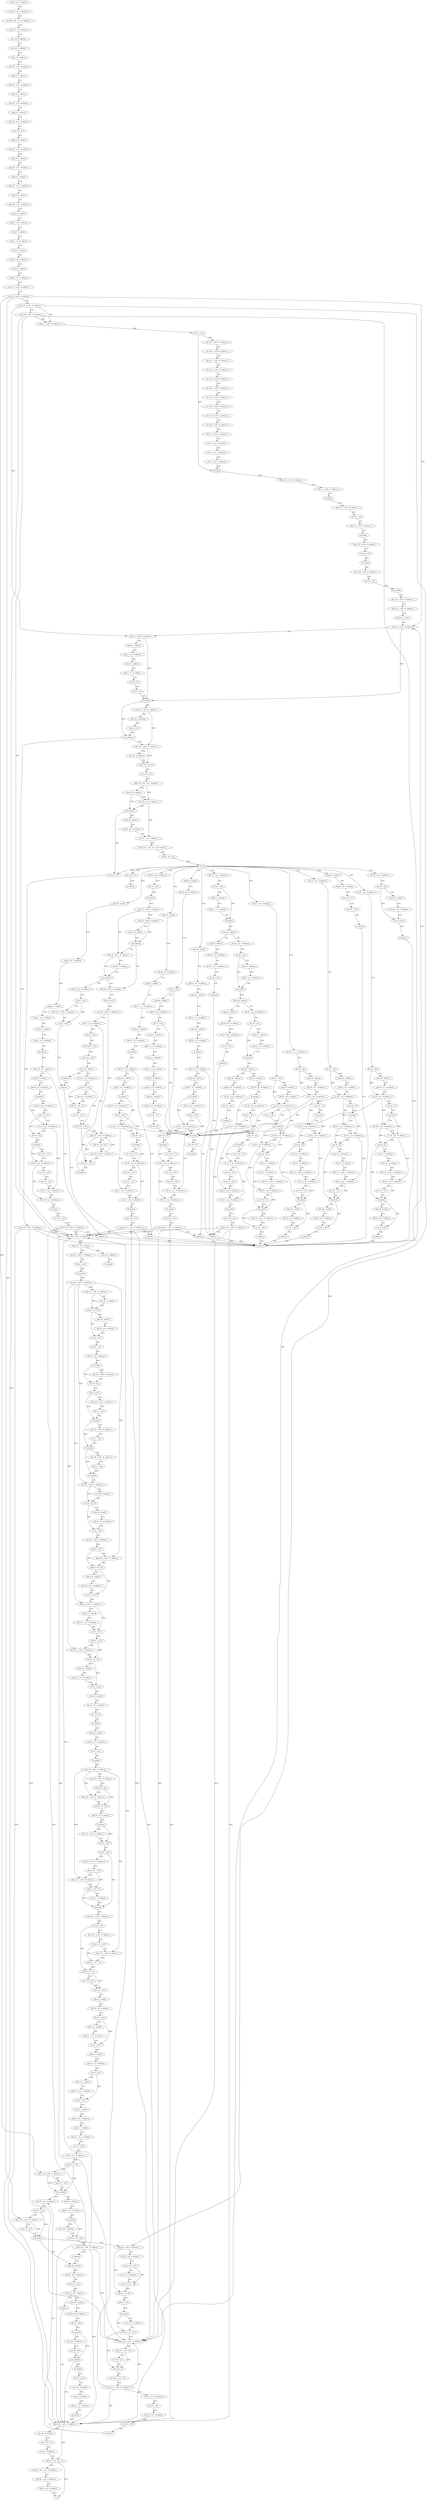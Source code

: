 digraph "func" {
"4202244" [label = "sub sp , sp , # address" ]
"4202248" [label = "str x28 , [ sp , # address ]" ]
"4202252" [label = "stp x29 , x30 , [ sp , # address ]" ]
"4202256" [label = "add x29 , sp , # address" ]
"4202260" [label = "mov w8 , # address" ]
"4202264" [label = "mov w9 , # address" ]
"4202268" [label = "adrp x10 , address" ]
"4202272" [label = "add x10 , x10 , # address" ]
"4202276" [label = "adrp x11 , address" ]
"4202280" [label = "add x11 , x11 , # address" ]
"4202284" [label = "adrp x12 , address" ]
"4202288" [label = "add x12 , x12 , # address" ]
"4202292" [label = "adrp x13 , address" ]
"4202296" [label = "add x13 , x13 , # address" ]
"4202300" [label = "mov w14 , # 0" ]
"4202304" [label = "adrp x15 , symbol" ]
"4202308" [label = "add x15 , x15 , # address" ]
"4202312" [label = "adrp x16 , symbol" ]
"4202316" [label = "add x16 , x16 , # address" ]
"4202320" [label = "adrp x17 , symbol" ]
"4202324" [label = "add x17 , x17 , # address" ]
"4202328" [label = "adrp x18 , symbol" ]
"4202332" [label = "add x18 , x18 , # address" ]
"4202336" [label = "adrp x2 , symbol" ]
"4202340" [label = "add x2 , x2 , # address" ]
"4202344" [label = "adrp x3 , symbol" ]
"4202348" [label = "add x3 , x3 , # address" ]
"4202352" [label = "adrp x4 , symbol" ]
"4202356" [label = "add x4 , x4 , # address" ]
"4202360" [label = "adrp x5 , symbol" ]
"4202364" [label = "add x5 , x5 , # address" ]
"4202368" [label = "stur wzr , [ x29 , #- address ]" ]
"4202372" [label = "stur w0 , [ x29 , #- address ]" ]
"4202376" [label = "stur x1 , [ x29 , #- address ]" ]
"4202380" [label = "sturb w8 , [ x29 , #- address ]" ]
"4202384" [label = "ldur x1 , [ x29 , #- address ]" ]
"4202388" [label = "ldr x0 , [ x1 ]" ]
"4202392" [label = "stur w9 , [ x29 , #- address ]" ]
"4202396" [label = "stur x10 , [ x29 , #- address ]" ]
"4202400" [label = "stur x11 , [ x29 , #- address ]" ]
"4202404" [label = "stur x12 , [ x29 , #- address ]" ]
"4202408" [label = "stur x13 , [ x29 , #- address ]" ]
"4202412" [label = "stur w14 , [ x29 , #- address ]" ]
"4202416" [label = "stur x15 , [ x29 , #- address ]" ]
"4202420" [label = "stur x16 , [ x29 , #- address ]" ]
"4202424" [label = "stur x17 , [ x29 , #- address ]" ]
"4202428" [label = "stur x18 , [ x29 , #- address ]" ]
"4202432" [label = "stur x2 , [ x29 , #- address ]" ]
"4202436" [label = "str x3 , [ sp , # address ]" ]
"4202440" [label = "str x4 , [ sp , # address ]" ]
"4202444" [label = "str x5 , [ sp , # address ]" ]
"4202448" [label = "bl symbol" ]
"4202452" [label = "ldur w0 , [ x29 , #- address ]" ]
"4202456" [label = "ldur x1 , [ x29 , #- address ]" ]
"4202460" [label = "bl symbol" ]
"4202464" [label = "ldur x10 , [ x29 , #- address ]" ]
"4202468" [label = "mov x0 , x10" ]
"4202472" [label = "ldur x1 , [ x29 , #- address ]" ]
"4202476" [label = "bl symbol" ]
"4202480" [label = "ldur x10 , [ x29 , #- address ]" ]
"4202484" [label = "mov x0 , x10" ]
"4202488" [label = "bl symbol" ]
"4202492" [label = "ldur x10 , [ x29 , #- address ]" ]
"4202496" [label = "mov x0 , x10" ]
"4202500" [label = "bl symbol" ]
"4202504" [label = "ldur w8 , [ x29 , #- address ]" ]
"4202508" [label = "ldur x10 , [ x29 , #- address ]" ]
"4202512" [label = "strb w8 , [ x10 ]" ]
"4202516" [label = "ldur w0 , [ x29 , #- address ]" ]
"4203736" [label = "ldurb w8 , [ x29 , #- address ]" ]
"4203740" [label = "tbnz w8 , # 0 , address" ]
"4203752" [label = "ldur x8 , [ x29 , #- address ]" ]
"4203744" [label = "mov w0 , # address" ]
"4202568" [label = "ldur w8 , [ x29 , #- address ]" ]
"4202572" [label = "mov w9 , # address" ]
"4202576" [label = "subs w8 , w8 , w9" ]
"4202580" [label = "mov w10 , w8" ]
"4202584" [label = "ubfx x10 , x10 , # 0 , # address" ]
"4202588" [label = "cmp x10 , # address" ]
"4202592" [label = "str x10 , [ sp , # address ]" ]
"4202596" [label = "b.hi address" ]
"4203724" [label = "mov w8 , # 0" ]
"4202600" [label = "adrp x8 , address" ]
"4203756" [label = "ldr x0 , [ x8 ]" ]
"4203760" [label = "bl symbol" ]
"4203764" [label = "stur x0 , [ x29 , #- address ]" ]
"4203768" [label = "ldur x8 , [ x29 , #- address ]" ]
"4203772" [label = "mov x9 , # address" ]
"4203776" [label = "mul x8 , x8 , x9" ]
"4203780" [label = "adrp x9 , symbol" ]
"4203784" [label = "add x9 , x9 , # address" ]
"4203788" [label = "str x8 , [ x9 ]" ]
"4203792" [label = "ldr x8 , [ x9 ]" ]
"4203796" [label = "add x0 , x8 , # address" ]
"4203800" [label = "bl symbol" ]
"4203804" [label = "ldur x8 , [ x29 , #- address ]" ]
"4203808" [label = "str x0 , [ x8 ]" ]
"4203812" [label = "ldr x0 , [ x8 ]" ]
"4203816" [label = "ldur x9 , [ x29 , #- address ]" ]
"4203820" [label = "ldr x1 , [ x9 ]" ]
"4203824" [label = "bl symbol" ]
"4203828" [label = "ldur x8 , [ x29 , #- address ]" ]
"4203832" [label = "ldr x1 , [ x8 ]" ]
"4203836" [label = "bl symbol" ]
"4203840" [label = "ldur x8 , [ x29 , #- address ]" ]
"4203844" [label = "ldr x1 , [ x8 ]" ]
"4203848" [label = "bl symbol" ]
"4203852" [label = "ldur x8 , [ x29 , #- address ]" ]
"4203856" [label = "mov x9 , # address" ]
"4203860" [label = "mul x8 , x8 , x9" ]
"4203864" [label = "adrp x9 , symbol" ]
"4203868" [label = "add x9 , x9 , # address" ]
"4203872" [label = "str x8 , [ x9 ]" ]
"4203876" [label = "ldur x8 , [ x29 , #- address ]" ]
"4203880" [label = "ldr x9 , [ x8 ]" ]
"4203884" [label = "ldur x10 , [ x29 , #- address ]" ]
"4203888" [label = "add x9 , x9 , x10" ]
"4203892" [label = "adrp x10 , symbol" ]
"4203896" [label = "add x10 , x10 , # address" ]
"4203900" [label = "str x9 , [ x10 ]" ]
"4203904" [label = "ldur x9 , [ x29 , #- address ]" ]
"4203908" [label = "adrp x11 , symbol" ]
"4203912" [label = "add x11 , x11 , # address" ]
"4203916" [label = "str x9 , [ x11 ]" ]
"4203920" [label = "ldr x9 , [ x10 ]" ]
"4203924" [label = "ldur x10 , [ x29 , #- address ]" ]
"4203928" [label = "add x9 , x9 , x10" ]
"4203932" [label = "adrp x10 , symbol" ]
"4203936" [label = "add x10 , x10 , # address" ]
"4203940" [label = "str x9 , [ x10 ]" ]
"4203944" [label = "adrp x9 , symbol" ]
"4203948" [label = "add x9 , x9 , # address" ]
"4203952" [label = "mov x0 , x9" ]
"4203956" [label = "bl symbol" ]
"4203960" [label = "adrp x8 , symbol" ]
"4203964" [label = "add x8 , x8 , # address" ]
"4203968" [label = "ldr x0 , [ x8 ]" ]
"4203972" [label = "bl symbol" ]
"4203976" [label = "stur x0 , [ x29 , #- address ]" ]
"4203980" [label = "ldur x8 , [ x29 , #- address ]" ]
"4203984" [label = "ldrsw x9 , [ x8 ]" ]
"4203988" [label = "ldur x10 , [ x29 , #- address ]" ]
"4203992" [label = "add x9 , x9 , x10" ]
"4203996" [label = "add x0 , x9 , # address" ]
"4204000" [label = "bl symbol" ]
"4204004" [label = "ldur x8 , [ x29 , #- address ]" ]
"4204008" [label = "str x0 , [ x8 ]" ]
"4204012" [label = "ldr x0 , [ x8 ]" ]
"4204016" [label = "ldur x9 , [ x29 , #- address ]" ]
"4204020" [label = "ldrsw x10 , [ x9 ]" ]
"4204024" [label = "ldur x11 , [ x29 , #- address ]" ]
"4204028" [label = "add x2 , x10 , x11" ]
"4204032" [label = "mov w1 , # address" ]
"4204036" [label = "bl symbol" ]
"4204040" [label = "ldur x8 , [ x29 , #- address ]" ]
"4204044" [label = "ldr x9 , [ x8 ]" ]
"4204048" [label = "ldur x10 , [ x29 , #- address ]" ]
"4204052" [label = "ldrsw x11 , [ x10 ]" ]
"4204056" [label = "ldur x12 , [ x29 , #- address ]" ]
"4204060" [label = "add x11 , x11 , x12" ]
"4204064" [label = "add x9 , x9 , x11" ]
"4204068" [label = "mov w13 , # 0" ]
"4204072" [label = "strb w13 , [ x9 ]" ]
"4204076" [label = "adrp x9 , symbol" ]
"4204080" [label = "add x9 , x9 , # address" ]
"4204084" [label = "ldr x9 , [ x9 ]" ]
"4204088" [label = "adrp x11 , symbol" ]
"4204092" [label = "add x11 , x11 , # address" ]
"4204096" [label = "str x9 , [ x11 ]" ]
"4204100" [label = "adrp x9 , symbol" ]
"4204104" [label = "add x9 , x9 , # address" ]
"4204108" [label = "ldr x9 , [ x9 ]" ]
"4204112" [label = "adrp x11 , symbol" ]
"4204116" [label = "add x11 , x11 , # address" ]
"4204120" [label = "str x9 , [ x11 ]" ]
"4204124" [label = "adrp x9 , symbol" ]
"4204128" [label = "add x9 , x9 , # address" ]
"4204132" [label = "adrp x11 , symbol" ]
"4204136" [label = "add x11 , x11 , # address" ]
"4204140" [label = "str x11 , [ x9 ]" ]
"4204144" [label = "ldr x9 , [ sp , # address ]" ]
"4204148" [label = "ldr w13 , [ x9 ]" ]
"4204152" [label = "ldur w14 , [ x29 , #- address ]" ]
"4204156" [label = "cmp w13 , w14" ]
"4204160" [label = "b.ne address" ]
"4204192" [label = "ldr x8 , [ sp , # address ]" ]
"4204164" [label = "adrp x0 , address" ]
"4203748" [label = "bl symbol" ]
"4203728" [label = "sturb w8 , [ x29 , #- address ]" ]
"4203732" [label = "b address" ]
"4202604" [label = "add x8 , x8 , # address" ]
"4202608" [label = "ldr x11 , [ sp , # address ]" ]
"4202612" [label = "ldrsw x10 , [ x8 , x11 , lsl # address ]" ]
"4202616" [label = "add x9 , x8 , x10" ]
"4202620" [label = "br x9" ]
"4202624" [label = "adrp x0 , symbol" ]
"4202728" [label = "adrp x0 , symbol" ]
"4202832" [label = "adrp x0 , symbol" ]
"4202936" [label = "ldr x8 , [ sp , # address ]" ]
"4203016" [label = "ldr x8 , [ sp , # address ]" ]
"4203096" [label = "adrp x8 , symbol" ]
"4203116" [label = "ldr x8 , [ sp , # address ]" ]
"4203196" [label = "ldr x8 , [ sp , # address ]" ]
"4203220" [label = "ldr x8 , [ sp , # address ]" ]
"4203296" [label = "ldr x8 , [ sp , # address ]" ]
"4203500" [label = "ldr x8 , [ sp , # address ]" ]
"4203640" [label = "mov w0 , # 0" ]
"4203648" [label = "adrp x8 , symbol" ]
"4204196" [label = "ldr w9 , [ x8 ]" ]
"4204200" [label = "ldur w10 , [ x29 , #- address ]" ]
"4204204" [label = "cmp w9 , w10" ]
"4204208" [label = "b.ge address" ]
"4204296" [label = "adrp x8 , symbol" ]
"4204212" [label = "ldur x8 , [ x29 , #- address ]" ]
"4204168" [label = "add x0 , x0 , # address" ]
"4204172" [label = "bl symbol" ]
"4204176" [label = "mov w8 , # address" ]
"4204180" [label = "and w8 , w0 , w8" ]
"4204184" [label = "sturb w8 , [ x29 , #- address ]" ]
"4204188" [label = "b address" ]
"4202520" [label = "ldur x1 , [ x29 , #- address ]" ]
"4202524" [label = "adrp x2 , address" ]
"4202528" [label = "add x2 , x2 , # address" ]
"4202532" [label = "adrp x3 , address" ]
"4202536" [label = "add x3 , x3 , # address" ]
"4202540" [label = "mov x8 , # 0" ]
"4202544" [label = "mov x4 , x8" ]
"4202548" [label = "bl symbol" ]
"4202552" [label = "stur w0 , [ x29 , #- address ]" ]
"4202556" [label = "mov w9 , # address" ]
"4202560" [label = "cmp w0 , w9" ]
"4202564" [label = "b.eq address" ]
"4202628" [label = "add x0 , x0 , # address" ]
"4202632" [label = "adrp x1 , symbol" ]
"4202636" [label = "add x1 , x1 , # address" ]
"4202640" [label = "adrp x2 , symbol" ]
"4202644" [label = "add x2 , x2 , # address" ]
"4202648" [label = "bl symbol" ]
"4202652" [label = "tbnz w0 , # 0 , address" ]
"4202724" [label = "b address" ]
"4202656" [label = "adrp x0 , address" ]
"4202732" [label = "add x0 , x0 , # address" ]
"4202736" [label = "adrp x1 , symbol" ]
"4202740" [label = "add x1 , x1 , # address" ]
"4202744" [label = "adrp x2 , symbol" ]
"4202748" [label = "add x2 , x2 , # address" ]
"4202752" [label = "bl symbol" ]
"4202756" [label = "tbnz w0 , # 0 , address" ]
"4202828" [label = "b address" ]
"4202760" [label = "adrp x0 , address" ]
"4202836" [label = "add x0 , x0 , # address" ]
"4202840" [label = "adrp x1 , symbol" ]
"4202844" [label = "add x1 , x1 , # address" ]
"4202848" [label = "adrp x2 , symbol" ]
"4202852" [label = "add x2 , x2 , # address" ]
"4202856" [label = "bl symbol" ]
"4202860" [label = "tbnz w0 , # 0 , address" ]
"4202932" [label = "b address" ]
"4202864" [label = "adrp x0 , address" ]
"4202940" [label = "ldr x0 , [ x8 ]" ]
"4202944" [label = "adrp x9 , address" ]
"4202948" [label = "add x9 , x9 , # address" ]
"4202952" [label = "str x0 , [ sp , # address ]" ]
"4202956" [label = "mov x0 , x9" ]
"4202960" [label = "bl symbol" ]
"4202964" [label = "ldr x8 , [ sp , # address ]" ]
"4202968" [label = "str x0 , [ sp , # address ]" ]
"4202972" [label = "mov x0 , x8" ]
"4202976" [label = "mov x1 , # address" ]
"4202980" [label = "mov x2 , # address" ]
"4202984" [label = "ldur x3 , [ x29 , #- address ]" ]
"4202988" [label = "ldr x4 , [ sp , # address ]" ]
"4202992" [label = "mov w5 , # 0" ]
"4202996" [label = "bl symbol" ]
"4203000" [label = "adrp x8 , symbol" ]
"4203004" [label = "add x8 , x8 , # address" ]
"4203008" [label = "str x0 , [ x8 ]" ]
"4203012" [label = "b address" ]
"4203020" [label = "ldr x0 , [ x8 ]" ]
"4203024" [label = "adrp x9 , address" ]
"4203028" [label = "add x9 , x9 , # address" ]
"4203032" [label = "str x0 , [ sp , # address ]" ]
"4203036" [label = "mov x0 , x9" ]
"4203040" [label = "bl symbol" ]
"4203044" [label = "ldr x8 , [ sp , # address ]" ]
"4203048" [label = "str x0 , [ sp , # address ]" ]
"4203052" [label = "mov x0 , x8" ]
"4203056" [label = "mov x1 , # address" ]
"4203060" [label = "mov x2 , # address" ]
"4203064" [label = "ldur x3 , [ x29 , #- address ]" ]
"4203068" [label = "ldr x4 , [ sp , # address ]" ]
"4203072" [label = "mov w5 , # 0" ]
"4203076" [label = "bl symbol" ]
"4203080" [label = "adrp x8 , symbol" ]
"4203084" [label = "add x8 , x8 , # address" ]
"4203088" [label = "str x0 , [ x8 ]" ]
"4203092" [label = "b address" ]
"4203100" [label = "add x8 , x8 , # address" ]
"4203104" [label = "mov w9 , # 0" ]
"4203108" [label = "strb w9 , [ x8 ]" ]
"4203112" [label = "b address" ]
"4203120" [label = "ldr x0 , [ x8 ]" ]
"4203124" [label = "adrp x9 , address" ]
"4203128" [label = "add x9 , x9 , # address" ]
"4203132" [label = "str x0 , [ sp , # address ]" ]
"4203136" [label = "mov x0 , x9" ]
"4203140" [label = "bl symbol" ]
"4203144" [label = "ldr x8 , [ sp , # address ]" ]
"4203148" [label = "str x0 , [ sp , # address ]" ]
"4203152" [label = "mov x0 , x8" ]
"4203156" [label = "mov x1 , # address" ]
"4203160" [label = "mov x2 , # address" ]
"4203164" [label = "ldur x3 , [ x29 , #- address ]" ]
"4203168" [label = "ldr x4 , [ sp , # address ]" ]
"4203172" [label = "mov w5 , # 0" ]
"4203176" [label = "bl symbol" ]
"4203180" [label = "adrp x8 , symbol" ]
"4203184" [label = "add x8 , x8 , # address" ]
"4203188" [label = "str x0 , [ x8 ]" ]
"4203192" [label = "b address" ]
"4203200" [label = "ldr x9 , [ x8 ]" ]
"4203204" [label = "adrp x10 , symbol" ]
"4203208" [label = "add x10 , x10 , # address" ]
"4203212" [label = "str x9 , [ x10 ]" ]
"4203216" [label = "b address" ]
"4203224" [label = "ldr x0 , [ x8 ]" ]
"4203228" [label = "adrp x9 , address" ]
"4203232" [label = "add x9 , x9 , # address" ]
"4203236" [label = "str x0 , [ sp , # address ]" ]
"4203240" [label = "mov x0 , x9" ]
"4203244" [label = "bl symbol" ]
"4203248" [label = "ldr x8 , [ sp , # address ]" ]
"4203252" [label = "str x0 , [ sp , # address ]" ]
"4203256" [label = "mov x0 , x8" ]
"4203260" [label = "mov x1 , # address" ]
"4203264" [label = "mov x2 , # address" ]
"4203268" [label = "ldur x3 , [ x29 , #- address ]" ]
"4203272" [label = "ldr x4 , [ sp , # address ]" ]
"4203276" [label = "mov w5 , # 0" ]
"4203280" [label = "bl symbol" ]
"4203284" [label = "ldur x8 , [ x29 , #- address ]" ]
"4203288" [label = "str w0 , [ x8 ]" ]
"4203292" [label = "b address" ]
"4203300" [label = "ldr x0 , [ x8 ]" ]
"4203304" [label = "adrp x1 , address" ]
"4203308" [label = "add x1 , x1 , # address" ]
"4203312" [label = "bl symbol" ]
"4203316" [label = "cbnz w0 , address" ]
"4203340" [label = "ldr x8 , [ sp , # address ]" ]
"4203320" [label = "adrp x8 , address" ]
"4203504" [label = "ldr x0 , [ x8 ]" ]
"4203508" [label = "bl symbol" ]
"4203512" [label = "stur x0 , [ x29 , #- address ]" ]
"4203516" [label = "ldur x8 , [ x29 , #- address ]" ]
"4203520" [label = "cmp x8 , # address" ]
"4203524" [label = "b.eq address" ]
"4203540" [label = "ldur x8 , [ x29 , #- address ]" ]
"4203528" [label = "ldur x8 , [ x29 , #- address ]" ]
"4203644" [label = "bl symbol" ]
"4203652" [label = "add x8 , x8 , # address" ]
"4203656" [label = "ldr x0 , [ x8 ]" ]
"4203660" [label = "adrp x8 , symbol" ]
"4203664" [label = "add x8 , x8 , # address" ]
"4203668" [label = "ldr x3 , [ x8 ]" ]
"4203672" [label = "adrp x1 , address" ]
"4203676" [label = "add x1 , x1 , # address" ]
"4203680" [label = "adrp x2 , address" ]
"4203684" [label = "add x2 , x2 , # address" ]
"4203688" [label = "adrp x4 , address" ]
"4203692" [label = "add x4 , x4 , # address" ]
"4203696" [label = "adrp x5 , address" ]
"4203700" [label = "add x5 , x5 , # address" ]
"4203704" [label = "mov x8 , # 0" ]
"4203708" [label = "mov x6 , x8" ]
"4203712" [label = "bl symbol" ]
"4203716" [label = "mov w0 , # 0" ]
"4203720" [label = "bl symbol" ]
"4204300" [label = "add x8 , x8 , # address" ]
"4204304" [label = "ldrb w9 , [ x8 ]" ]
"4204308" [label = "tbnz w9 , # 0 , address" ]
"4204316" [label = "adrp x8 , symbol" ]
"4204312" [label = "b address" ]
"4204216" [label = "ldr x9 , [ sp , # address ]" ]
"4204220" [label = "ldrsw x10 , [ x9 ]" ]
"4204224" [label = "mov x11 , # address" ]
"4204228" [label = "mul x10 , x11 , x10" ]
"4204232" [label = "add x8 , x8 , x10" ]
"4204236" [label = "ldr x0 , [ x8 ]" ]
"4204240" [label = "bl symbol" ]
"4204244" [label = "mov w12 , # address" ]
"4204248" [label = "and w13 , w0 , w12" ]
"4204252" [label = "ldurb w14 , [ x29 , #- address ]" ]
"4204256" [label = "and w14 , w14 , w12" ]
"4204260" [label = "tst w14 , w13" ]
"4204264" [label = "cset w13 , ne" ]
"4204268" [label = "and w12 , w13 , w12" ]
"4204272" [label = "sturb w12 , [ x29 , #- address ]" ]
"4204276" [label = "ldr x8 , [ sp , # address ]" ]
"4204280" [label = "ldr w9 , [ x8 ]" ]
"4204284" [label = "add w9 , w9 , # address" ]
"4204288" [label = "str w9 , [ x8 ]" ]
"4204292" [label = "b address" ]
"4202660" [label = "add x0 , x0 , # address" ]
"4202664" [label = "bl symbol" ]
"4202668" [label = "ldr x8 , [ sp , # address ]" ]
"4202672" [label = "ldr x9 , [ x8 ]" ]
"4202676" [label = "str x0 , [ sp , # address ]" ]
"4202680" [label = "mov x0 , x9" ]
"4202684" [label = "bl symbol" ]
"4202688" [label = "mov w10 , # 0" ]
"4202692" [label = "str x0 , [ sp , # address ]" ]
"4202696" [label = "mov w0 , w10" ]
"4202700" [label = "mov w1 , w10" ]
"4202704" [label = "ldr x2 , [ sp , # address ]" ]
"4202708" [label = "ldr x3 , [ sp , # address ]" ]
"4202712" [label = "bl symbol" ]
"4202716" [label = "mov w10 , # 0" ]
"4202720" [label = "sturb w10 , [ x29 , #- address ]" ]
"4202764" [label = "add x0 , x0 , # address" ]
"4202768" [label = "bl symbol" ]
"4202772" [label = "ldr x8 , [ sp , # address ]" ]
"4202776" [label = "ldr x9 , [ x8 ]" ]
"4202780" [label = "str x0 , [ sp , # address ]" ]
"4202784" [label = "mov x0 , x9" ]
"4202788" [label = "bl symbol" ]
"4202792" [label = "mov w10 , # 0" ]
"4202796" [label = "str x0 , [ sp , # address ]" ]
"4202800" [label = "mov w0 , w10" ]
"4202804" [label = "mov w1 , w10" ]
"4202808" [label = "ldr x2 , [ sp , # address ]" ]
"4202812" [label = "ldr x3 , [ sp , # address ]" ]
"4202816" [label = "bl symbol" ]
"4202820" [label = "mov w10 , # 0" ]
"4202824" [label = "sturb w10 , [ x29 , #- address ]" ]
"4202868" [label = "add x0 , x0 , # address" ]
"4202872" [label = "bl symbol" ]
"4202876" [label = "ldr x8 , [ sp , # address ]" ]
"4202880" [label = "ldr x9 , [ x8 ]" ]
"4202884" [label = "str x0 , [ sp , # address ]" ]
"4202888" [label = "mov x0 , x9" ]
"4202892" [label = "bl symbol" ]
"4202896" [label = "mov w10 , # 0" ]
"4202900" [label = "str x0 , [ sp , # address ]" ]
"4202904" [label = "mov w0 , w10" ]
"4202908" [label = "mov w1 , w10" ]
"4202912" [label = "ldr x2 , [ sp , # address ]" ]
"4202916" [label = "ldr x3 , [ sp , # address ]" ]
"4202920" [label = "bl symbol" ]
"4202924" [label = "mov w10 , # 0" ]
"4202928" [label = "sturb w10 , [ x29 , #- address ]" ]
"4203344" [label = "ldr x0 , [ x8 ]" ]
"4203348" [label = "adrp x1 , address" ]
"4203352" [label = "add x1 , x1 , # address" ]
"4203356" [label = "bl symbol" ]
"4203360" [label = "cbnz w0 , address" ]
"4203384" [label = "ldr x8 , [ sp , # address ]" ]
"4203364" [label = "adrp x8 , address" ]
"4203324" [label = "add x8 , x8 , # address" ]
"4203328" [label = "ldr x9 , [ sp , # address ]" ]
"4203332" [label = "str x8 , [ x9 ]" ]
"4203336" [label = "b address" ]
"4203496" [label = "b address" ]
"4203544" [label = "ldr x9 , [ x8 ]" ]
"4203548" [label = "stur x9 , [ x29 , #- address ]" ]
"4203552" [label = "ldr x8 , [ sp , # address ]" ]
"4203532" [label = "cmp x8 , # address" ]
"4203536" [label = "b.ne address" ]
"4203620" [label = "ldr x8 , [ sp , # address ]" ]
"4204320" [label = "add x8 , x8 , # address" ]
"4204324" [label = "ldr x0 , [ x8 ]" ]
"4204328" [label = "bl symbol" ]
"4204332" [label = "mov w9 , # address" ]
"4204336" [label = "cmp w0 , w9" ]
"4204340" [label = "b.ne address" ]
"4204368" [label = "ldurb w8 , [ x29 , #- address ]" ]
"4204344" [label = "bl symbol" ]
"4203388" [label = "ldr x0 , [ x8 ]" ]
"4203392" [label = "adrp x1 , address" ]
"4203396" [label = "add x1 , x1 , # address" ]
"4203400" [label = "bl symbol" ]
"4203404" [label = "cbnz w0 , address" ]
"4203428" [label = "adrp x0 , address" ]
"4203408" [label = "adrp x8 , address" ]
"4203368" [label = "add x8 , x8 , # address" ]
"4203372" [label = "ldr x9 , [ sp , # address ]" ]
"4203376" [label = "str x8 , [ x9 ]" ]
"4203380" [label = "b address" ]
"4203616" [label = "b address" ]
"4203636" [label = "b address" ]
"4203572" [label = "ldr x8 , [ sp , # address ]" ]
"4203576" [label = "ldr x9 , [ x8 ]" ]
"4203580" [label = "mov x10 , # address" ]
"4203584" [label = "add x11 , x9 , x10" ]
"4203588" [label = "str x11 , [ x8 ]" ]
"4203592" [label = "ldrb w12 , [ x9 ]" ]
"4203596" [label = "ldur x9 , [ x29 , #- address ]" ]
"4203600" [label = "add x10 , x9 , x10" ]
"4203604" [label = "stur x10 , [ x29 , #- address ]" ]
"4203608" [label = "strb w12 , [ x9 ]" ]
"4203612" [label = "b address" ]
"4203624" [label = "ldr x9 , [ x8 ]" ]
"4203628" [label = "ldur x10 , [ x29 , #- address ]" ]
"4203632" [label = "str x9 , [ x10 ]" ]
"4204372" [label = "mov w9 , # address" ]
"4204376" [label = "mov w10 , # 0" ]
"4204380" [label = "tst w8 , # address" ]
"4204384" [label = "csel w0 , w10 , w9 , ne" ]
"4204388" [label = "ldp x29 , x30 , [ sp , # address ]" ]
"4204392" [label = "ldr x28 , [ sp , # address ]" ]
"4204396" [label = "add sp , sp , # address" ]
"4204400" [label = "ret" ]
"4204348" [label = "ldr w1 , [ x0 ]" ]
"4204352" [label = "mov w0 , # address" ]
"4204356" [label = "adrp x2 , address" ]
"4204360" [label = "add x2 , x2 , # address" ]
"4204364" [label = "bl symbol" ]
"4203432" [label = "add x0 , x0 , # address" ]
"4203436" [label = "bl symbol" ]
"4203440" [label = "ldr x8 , [ sp , # address ]" ]
"4203444" [label = "ldr x9 , [ x8 ]" ]
"4203448" [label = "str x0 , [ sp , # address ]" ]
"4203452" [label = "mov x0 , x9" ]
"4203456" [label = "bl symbol" ]
"4203460" [label = "mov w10 , # 0" ]
"4203464" [label = "str x0 , [ sp , # address ]" ]
"4203468" [label = "mov w0 , w10" ]
"4203472" [label = "mov w1 , w10" ]
"4203476" [label = "ldr x2 , [ sp , # address ]" ]
"4203480" [label = "ldr x3 , [ sp , # address ]" ]
"4203484" [label = "bl symbol" ]
"4203488" [label = "mov w10 , # 0" ]
"4203492" [label = "sturb w10 , [ x29 , #- address ]" ]
"4203412" [label = "add x8 , x8 , # address" ]
"4203416" [label = "ldr x9 , [ sp , # address ]" ]
"4203420" [label = "str x8 , [ x9 ]" ]
"4203424" [label = "b address" ]
"4203556" [label = "ldr x9 , [ x8 ]" ]
"4203560" [label = "ldrb w10 , [ x9 ]" ]
"4203564" [label = "uxtb w10 , w10" ]
"4203568" [label = "cbz w10 , address" ]
"4202244" -> "4202248" [ label = "CFG" ]
"4202248" -> "4202252" [ label = "CFG" ]
"4202252" -> "4202256" [ label = "CFG" ]
"4202256" -> "4202260" [ label = "CFG" ]
"4202260" -> "4202264" [ label = "CFG" ]
"4202264" -> "4202268" [ label = "CFG" ]
"4202268" -> "4202272" [ label = "CFG" ]
"4202272" -> "4202276" [ label = "CFG" ]
"4202276" -> "4202280" [ label = "CFG" ]
"4202280" -> "4202284" [ label = "CFG" ]
"4202284" -> "4202288" [ label = "CFG" ]
"4202288" -> "4202292" [ label = "CFG" ]
"4202292" -> "4202296" [ label = "CFG" ]
"4202296" -> "4202300" [ label = "CFG" ]
"4202300" -> "4202304" [ label = "CFG" ]
"4202304" -> "4202308" [ label = "CFG" ]
"4202308" -> "4202312" [ label = "CFG" ]
"4202312" -> "4202316" [ label = "CFG" ]
"4202316" -> "4202320" [ label = "CFG" ]
"4202320" -> "4202324" [ label = "CFG" ]
"4202324" -> "4202328" [ label = "CFG" ]
"4202328" -> "4202332" [ label = "CFG" ]
"4202332" -> "4202336" [ label = "CFG" ]
"4202336" -> "4202340" [ label = "CFG" ]
"4202340" -> "4202344" [ label = "CFG" ]
"4202344" -> "4202348" [ label = "CFG" ]
"4202348" -> "4202352" [ label = "CFG" ]
"4202352" -> "4202356" [ label = "CFG" ]
"4202356" -> "4202360" [ label = "CFG" ]
"4202360" -> "4202364" [ label = "CFG" ]
"4202364" -> "4202368" [ label = "CFG" ]
"4202368" -> "4202372" [ label = "CFG" ]
"4202372" -> "4202376" [ label = "CFG" ]
"4202372" -> "4202516" [ label = "DFG" ]
"4202372" -> "4204152" [ label = "DFG" ]
"4202372" -> "4204200" [ label = "DFG" ]
"4202376" -> "4202380" [ label = "CFG" ]
"4202376" -> "4202384" [ label = "DFG" ]
"4202376" -> "4202520" [ label = "DFG" ]
"4202376" -> "4204212" [ label = "DFG" ]
"4202380" -> "4202384" [ label = "CFG" ]
"4202380" -> "4203736" [ label = "DFG" ]
"4202380" -> "4204252" [ label = "DFG" ]
"4202380" -> "4204368" [ label = "DFG" ]
"4202384" -> "4202388" [ label = "DFG" ]
"4202388" -> "4202392" [ label = "CFG" ]
"4202388" -> "4202448" [ label = "DFG" ]
"4202392" -> "4202396" [ label = "CFG" ]
"4202396" -> "4202400" [ label = "CFG" ]
"4202400" -> "4202404" [ label = "CFG" ]
"4202404" -> "4202408" [ label = "CFG" ]
"4202408" -> "4202412" [ label = "CFG" ]
"4202412" -> "4202416" [ label = "CFG" ]
"4202416" -> "4202420" [ label = "CFG" ]
"4202420" -> "4202424" [ label = "CFG" ]
"4202424" -> "4202428" [ label = "CFG" ]
"4202428" -> "4202432" [ label = "CFG" ]
"4202432" -> "4202436" [ label = "CFG" ]
"4202436" -> "4202440" [ label = "CFG" ]
"4202440" -> "4202444" [ label = "CFG" ]
"4202444" -> "4202448" [ label = "CFG" ]
"4202448" -> "4202452" [ label = "CFG" ]
"4202452" -> "4202456" [ label = "CFG" ]
"4202456" -> "4202460" [ label = "CFG" ]
"4202460" -> "4202464" [ label = "CFG" ]
"4202464" -> "4202468" [ label = "CFG" ]
"4202468" -> "4202472" [ label = "CFG" ]
"4202472" -> "4202476" [ label = "CFG" ]
"4202476" -> "4202480" [ label = "CFG" ]
"4202480" -> "4202484" [ label = "CFG" ]
"4202484" -> "4202488" [ label = "CFG" ]
"4202488" -> "4202492" [ label = "CFG" ]
"4202492" -> "4202496" [ label = "CFG" ]
"4202496" -> "4202500" [ label = "CFG" ]
"4202500" -> "4202504" [ label = "CFG" ]
"4202504" -> "4202508" [ label = "CFG" ]
"4202508" -> "4202512" [ label = "CFG" ]
"4202512" -> "4202516" [ label = "CFG" ]
"4202516" -> "4202520" [ label = "CFG" ]
"4202516" -> "4202548" [ label = "DFG" ]
"4203736" -> "4203740" [ label = "DFG" ]
"4203740" -> "4203752" [ label = "CFG" ]
"4203740" -> "4203744" [ label = "CFG" ]
"4203752" -> "4203756" [ label = "CFG" ]
"4203744" -> "4203748" [ label = "CFG" ]
"4202568" -> "4202572" [ label = "CFG" ]
"4202568" -> "4202576" [ label = "DFG" ]
"4202572" -> "4202576" [ label = "CFG" ]
"4202576" -> "4202580" [ label = "DFG" ]
"4202580" -> "4202584" [ label = "DFG" ]
"4202584" -> "4202588" [ label = "DFG" ]
"4202584" -> "4202592" [ label = "DFG" ]
"4202588" -> "4202592" [ label = "CFG" ]
"4202588" -> "4202596" [ label = "DFG" ]
"4202592" -> "4202596" [ label = "CFG" ]
"4202592" -> "4202608" [ label = "DFG" ]
"4202596" -> "4203724" [ label = "CFG" ]
"4202596" -> "4202600" [ label = "CFG" ]
"4203724" -> "4203728" [ label = "CFG" ]
"4202600" -> "4202604" [ label = "CFG" ]
"4203756" -> "4203760" [ label = "DFG" ]
"4203760" -> "4203764" [ label = "DFG" ]
"4203764" -> "4203768" [ label = "DFG" ]
"4203764" -> "4203852" [ label = "DFG" ]
"4203764" -> "4203884" [ label = "DFG" ]
"4203764" -> "4203904" [ label = "DFG" ]
"4203764" -> "4203924" [ label = "DFG" ]
"4203768" -> "4203772" [ label = "CFG" ]
"4203768" -> "4203776" [ label = "DFG" ]
"4203772" -> "4203776" [ label = "CFG" ]
"4203776" -> "4203780" [ label = "CFG" ]
"4203776" -> "4203788" [ label = "DFG" ]
"4203780" -> "4203784" [ label = "CFG" ]
"4203784" -> "4203788" [ label = "CFG" ]
"4203788" -> "4203792" [ label = "CFG" ]
"4203792" -> "4203796" [ label = "DFG" ]
"4203796" -> "4203800" [ label = "DFG" ]
"4203800" -> "4203804" [ label = "CFG" ]
"4203800" -> "4203808" [ label = "DFG" ]
"4203804" -> "4203808" [ label = "CFG" ]
"4203808" -> "4203812" [ label = "CFG" ]
"4203812" -> "4203816" [ label = "CFG" ]
"4203812" -> "4203824" [ label = "DFG" ]
"4203816" -> "4203820" [ label = "CFG" ]
"4203820" -> "4203824" [ label = "DFG" ]
"4203824" -> "4203828" [ label = "CFG" ]
"4203824" -> "4203836" [ label = "DFG" ]
"4203828" -> "4203832" [ label = "CFG" ]
"4203832" -> "4203836" [ label = "DFG" ]
"4203836" -> "4203840" [ label = "CFG" ]
"4203836" -> "4203848" [ label = "DFG" ]
"4203840" -> "4203844" [ label = "CFG" ]
"4203844" -> "4203848" [ label = "DFG" ]
"4203848" -> "4203852" [ label = "CFG" ]
"4203852" -> "4203856" [ label = "CFG" ]
"4203852" -> "4203860" [ label = "DFG" ]
"4203856" -> "4203860" [ label = "CFG" ]
"4203860" -> "4203864" [ label = "CFG" ]
"4203860" -> "4203872" [ label = "DFG" ]
"4203864" -> "4203868" [ label = "CFG" ]
"4203868" -> "4203872" [ label = "CFG" ]
"4203872" -> "4203876" [ label = "CFG" ]
"4203876" -> "4203880" [ label = "CFG" ]
"4203880" -> "4203884" [ label = "CFG" ]
"4203880" -> "4203888" [ label = "DFG" ]
"4203884" -> "4203888" [ label = "DFG" ]
"4203888" -> "4203892" [ label = "CFG" ]
"4203888" -> "4203900" [ label = "DFG" ]
"4203892" -> "4203896" [ label = "CFG" ]
"4203896" -> "4203900" [ label = "CFG" ]
"4203900" -> "4203904" [ label = "CFG" ]
"4203904" -> "4203908" [ label = "CFG" ]
"4203904" -> "4203916" [ label = "DFG" ]
"4203908" -> "4203912" [ label = "CFG" ]
"4203912" -> "4203916" [ label = "CFG" ]
"4203916" -> "4203920" [ label = "CFG" ]
"4203920" -> "4203924" [ label = "CFG" ]
"4203920" -> "4203928" [ label = "DFG" ]
"4203924" -> "4203928" [ label = "DFG" ]
"4203928" -> "4203932" [ label = "CFG" ]
"4203928" -> "4203940" [ label = "DFG" ]
"4203932" -> "4203936" [ label = "CFG" ]
"4203936" -> "4203940" [ label = "CFG" ]
"4203940" -> "4203944" [ label = "CFG" ]
"4203944" -> "4203948" [ label = "CFG" ]
"4203948" -> "4203952" [ label = "CFG" ]
"4203952" -> "4203956" [ label = "CFG" ]
"4203956" -> "4203960" [ label = "CFG" ]
"4203960" -> "4203964" [ label = "CFG" ]
"4203964" -> "4203968" [ label = "CFG" ]
"4203968" -> "4203972" [ label = "DFG" ]
"4203972" -> "4203976" [ label = "DFG" ]
"4203976" -> "4203980" [ label = "CFG" ]
"4203976" -> "4203988" [ label = "DFG" ]
"4203976" -> "4204024" [ label = "DFG" ]
"4203976" -> "4204056" [ label = "DFG" ]
"4203980" -> "4203984" [ label = "CFG" ]
"4203984" -> "4203988" [ label = "CFG" ]
"4203984" -> "4203992" [ label = "DFG" ]
"4203988" -> "4203992" [ label = "DFG" ]
"4203992" -> "4203996" [ label = "DFG" ]
"4203996" -> "4204000" [ label = "DFG" ]
"4204000" -> "4204004" [ label = "CFG" ]
"4204000" -> "4204008" [ label = "DFG" ]
"4204004" -> "4204008" [ label = "CFG" ]
"4204008" -> "4204012" [ label = "CFG" ]
"4204012" -> "4204016" [ label = "CFG" ]
"4204012" -> "4204036" [ label = "DFG" ]
"4204016" -> "4204020" [ label = "CFG" ]
"4204020" -> "4204024" [ label = "CFG" ]
"4204020" -> "4204028" [ label = "DFG" ]
"4204024" -> "4204028" [ label = "DFG" ]
"4204028" -> "4204032" [ label = "CFG" ]
"4204028" -> "4204036" [ label = "DFG" ]
"4204032" -> "4204036" [ label = "CFG" ]
"4204036" -> "4204040" [ label = "CFG" ]
"4204040" -> "4204044" [ label = "CFG" ]
"4204044" -> "4204048" [ label = "CFG" ]
"4204044" -> "4204064" [ label = "DFG" ]
"4204048" -> "4204052" [ label = "CFG" ]
"4204052" -> "4204056" [ label = "CFG" ]
"4204052" -> "4204060" [ label = "DFG" ]
"4204056" -> "4204060" [ label = "DFG" ]
"4204060" -> "4204064" [ label = "DFG" ]
"4204064" -> "4204068" [ label = "CFG" ]
"4204064" -> "4204072" [ label = "DFG" ]
"4204068" -> "4204072" [ label = "CFG" ]
"4204072" -> "4204076" [ label = "CFG" ]
"4204076" -> "4204080" [ label = "CFG" ]
"4204080" -> "4204084" [ label = "CFG" ]
"4204084" -> "4204088" [ label = "CFG" ]
"4204084" -> "4204096" [ label = "DFG" ]
"4204088" -> "4204092" [ label = "CFG" ]
"4204092" -> "4204096" [ label = "CFG" ]
"4204096" -> "4204100" [ label = "CFG" ]
"4204100" -> "4204104" [ label = "CFG" ]
"4204104" -> "4204108" [ label = "CFG" ]
"4204108" -> "4204112" [ label = "CFG" ]
"4204108" -> "4204120" [ label = "DFG" ]
"4204112" -> "4204116" [ label = "CFG" ]
"4204116" -> "4204120" [ label = "CFG" ]
"4204120" -> "4204124" [ label = "CFG" ]
"4204124" -> "4204128" [ label = "CFG" ]
"4204128" -> "4204132" [ label = "CFG" ]
"4204132" -> "4204136" [ label = "CFG" ]
"4204136" -> "4204140" [ label = "CFG" ]
"4204140" -> "4204144" [ label = "CFG" ]
"4204144" -> "4204148" [ label = "CFG" ]
"4204148" -> "4204152" [ label = "CFG" ]
"4204148" -> "4204160" [ label = "DFG" ]
"4204152" -> "4204156" [ label = "CFG" ]
"4204152" -> "4204160" [ label = "DFG" ]
"4204156" -> "4204160" [ label = "CFG" ]
"4204160" -> "4204192" [ label = "CFG" ]
"4204160" -> "4204164" [ label = "CFG" ]
"4204192" -> "4204196" [ label = "CFG" ]
"4204164" -> "4204168" [ label = "CFG" ]
"4203728" -> "4203732" [ label = "CFG" ]
"4203728" -> "4203736" [ label = "DFG" ]
"4203728" -> "4204252" [ label = "DFG" ]
"4203728" -> "4204368" [ label = "DFG" ]
"4203732" -> "4202516" [ label = "CFG" ]
"4202604" -> "4202608" [ label = "CFG" ]
"4202608" -> "4202612" [ label = "DFG" ]
"4202612" -> "4202616" [ label = "DFG" ]
"4202616" -> "4202620" [ label = "DFG" ]
"4202620" -> "4202624" [ label = "CFG" ]
"4202620" -> "4202728" [ label = "CFG" ]
"4202620" -> "4202832" [ label = "CFG" ]
"4202620" -> "4202936" [ label = "CFG" ]
"4202620" -> "4203016" [ label = "CFG" ]
"4202620" -> "4203096" [ label = "CFG" ]
"4202620" -> "4203116" [ label = "CFG" ]
"4202620" -> "4203196" [ label = "CFG" ]
"4202620" -> "4203220" [ label = "CFG" ]
"4202620" -> "4203296" [ label = "CFG" ]
"4202620" -> "4203500" [ label = "CFG" ]
"4202620" -> "4203640" [ label = "CFG" ]
"4202620" -> "4203648" [ label = "CFG" ]
"4202620" -> "4203724" [ label = "CFG" ]
"4202624" -> "4202628" [ label = "CFG" ]
"4202728" -> "4202732" [ label = "CFG" ]
"4202832" -> "4202836" [ label = "CFG" ]
"4202936" -> "4202940" [ label = "CFG" ]
"4203016" -> "4203020" [ label = "CFG" ]
"4203096" -> "4203100" [ label = "CFG" ]
"4203116" -> "4203120" [ label = "CFG" ]
"4203196" -> "4203200" [ label = "CFG" ]
"4203220" -> "4203224" [ label = "CFG" ]
"4203296" -> "4203300" [ label = "CFG" ]
"4203500" -> "4203504" [ label = "CFG" ]
"4203640" -> "4203644" [ label = "CFG" ]
"4203648" -> "4203652" [ label = "CFG" ]
"4204196" -> "4204200" [ label = "CFG" ]
"4204196" -> "4204208" [ label = "DFG" ]
"4204200" -> "4204204" [ label = "CFG" ]
"4204200" -> "4204208" [ label = "DFG" ]
"4204204" -> "4204208" [ label = "CFG" ]
"4204208" -> "4204296" [ label = "CFG" ]
"4204208" -> "4204212" [ label = "CFG" ]
"4204296" -> "4204300" [ label = "CFG" ]
"4204212" -> "4204216" [ label = "CFG" ]
"4204212" -> "4204232" [ label = "DFG" ]
"4204168" -> "4204172" [ label = "CFG" ]
"4204172" -> "4204176" [ label = "CFG" ]
"4204172" -> "4204180" [ label = "DFG" ]
"4204176" -> "4204180" [ label = "CFG" ]
"4204180" -> "4204184" [ label = "DFG" ]
"4204184" -> "4204188" [ label = "CFG" ]
"4204184" -> "4203736" [ label = "DFG" ]
"4204184" -> "4204252" [ label = "DFG" ]
"4204184" -> "4204368" [ label = "DFG" ]
"4204188" -> "4204296" [ label = "CFG" ]
"4202520" -> "4202524" [ label = "CFG" ]
"4202520" -> "4202548" [ label = "DFG" ]
"4202524" -> "4202528" [ label = "CFG" ]
"4202528" -> "4202532" [ label = "CFG" ]
"4202532" -> "4202536" [ label = "CFG" ]
"4202536" -> "4202540" [ label = "CFG" ]
"4202540" -> "4202544" [ label = "CFG" ]
"4202544" -> "4202548" [ label = "CFG" ]
"4202548" -> "4202552" [ label = "DFG" ]
"4202548" -> "4202564" [ label = "DFG" ]
"4202552" -> "4202556" [ label = "CFG" ]
"4202552" -> "4202568" [ label = "DFG" ]
"4202556" -> "4202560" [ label = "CFG" ]
"4202560" -> "4202564" [ label = "CFG" ]
"4202564" -> "4203736" [ label = "CFG" ]
"4202564" -> "4202568" [ label = "CFG" ]
"4202628" -> "4202632" [ label = "CFG" ]
"4202632" -> "4202636" [ label = "CFG" ]
"4202636" -> "4202640" [ label = "CFG" ]
"4202640" -> "4202644" [ label = "CFG" ]
"4202644" -> "4202648" [ label = "CFG" ]
"4202648" -> "4202652" [ label = "DFG" ]
"4202652" -> "4202724" [ label = "CFG" ]
"4202652" -> "4202656" [ label = "CFG" ]
"4202724" -> "4203732" [ label = "CFG" ]
"4202656" -> "4202660" [ label = "CFG" ]
"4202732" -> "4202736" [ label = "CFG" ]
"4202736" -> "4202740" [ label = "CFG" ]
"4202740" -> "4202744" [ label = "CFG" ]
"4202744" -> "4202748" [ label = "CFG" ]
"4202748" -> "4202752" [ label = "CFG" ]
"4202752" -> "4202756" [ label = "DFG" ]
"4202756" -> "4202828" [ label = "CFG" ]
"4202756" -> "4202760" [ label = "CFG" ]
"4202828" -> "4203732" [ label = "CFG" ]
"4202760" -> "4202764" [ label = "CFG" ]
"4202836" -> "4202840" [ label = "CFG" ]
"4202840" -> "4202844" [ label = "CFG" ]
"4202844" -> "4202848" [ label = "CFG" ]
"4202848" -> "4202852" [ label = "CFG" ]
"4202852" -> "4202856" [ label = "CFG" ]
"4202856" -> "4202860" [ label = "DFG" ]
"4202860" -> "4202932" [ label = "CFG" ]
"4202860" -> "4202864" [ label = "CFG" ]
"4202932" -> "4203732" [ label = "CFG" ]
"4202864" -> "4202868" [ label = "CFG" ]
"4202940" -> "4202944" [ label = "CFG" ]
"4202940" -> "4202952" [ label = "DFG" ]
"4202944" -> "4202948" [ label = "CFG" ]
"4202948" -> "4202952" [ label = "CFG" ]
"4202952" -> "4202956" [ label = "CFG" ]
"4202952" -> "4202964" [ label = "DFG" ]
"4202952" -> "4203712" [ label = "DFG" ]
"4202956" -> "4202960" [ label = "CFG" ]
"4202960" -> "4202964" [ label = "CFG" ]
"4202960" -> "4202968" [ label = "DFG" ]
"4202964" -> "4202968" [ label = "CFG" ]
"4202964" -> "4202972" [ label = "DFG" ]
"4202968" -> "4202972" [ label = "CFG" ]
"4202968" -> "4202988" [ label = "DFG" ]
"4202972" -> "4202976" [ label = "CFG" ]
"4202972" -> "4202996" [ label = "DFG" ]
"4202976" -> "4202980" [ label = "CFG" ]
"4202980" -> "4202984" [ label = "CFG" ]
"4202984" -> "4202988" [ label = "CFG" ]
"4202988" -> "4202992" [ label = "CFG" ]
"4202988" -> "4202996" [ label = "DFG" ]
"4202992" -> "4202996" [ label = "CFG" ]
"4202996" -> "4203000" [ label = "CFG" ]
"4202996" -> "4203008" [ label = "DFG" ]
"4203000" -> "4203004" [ label = "CFG" ]
"4203004" -> "4203008" [ label = "CFG" ]
"4203008" -> "4203012" [ label = "CFG" ]
"4203012" -> "4203732" [ label = "CFG" ]
"4203020" -> "4203024" [ label = "CFG" ]
"4203020" -> "4203032" [ label = "DFG" ]
"4203024" -> "4203028" [ label = "CFG" ]
"4203028" -> "4203032" [ label = "CFG" ]
"4203032" -> "4203036" [ label = "CFG" ]
"4203032" -> "4203044" [ label = "DFG" ]
"4203032" -> "4203712" [ label = "DFG" ]
"4203036" -> "4203040" [ label = "CFG" ]
"4203040" -> "4203044" [ label = "CFG" ]
"4203040" -> "4203048" [ label = "DFG" ]
"4203044" -> "4203048" [ label = "CFG" ]
"4203044" -> "4203052" [ label = "DFG" ]
"4203048" -> "4203052" [ label = "CFG" ]
"4203048" -> "4203068" [ label = "DFG" ]
"4203052" -> "4203056" [ label = "CFG" ]
"4203052" -> "4203076" [ label = "DFG" ]
"4203056" -> "4203060" [ label = "CFG" ]
"4203060" -> "4203064" [ label = "CFG" ]
"4203064" -> "4203068" [ label = "CFG" ]
"4203068" -> "4203072" [ label = "CFG" ]
"4203068" -> "4203076" [ label = "DFG" ]
"4203072" -> "4203076" [ label = "CFG" ]
"4203076" -> "4203080" [ label = "CFG" ]
"4203076" -> "4203088" [ label = "DFG" ]
"4203080" -> "4203084" [ label = "CFG" ]
"4203084" -> "4203088" [ label = "CFG" ]
"4203088" -> "4203092" [ label = "CFG" ]
"4203092" -> "4203732" [ label = "CFG" ]
"4203100" -> "4203104" [ label = "CFG" ]
"4203104" -> "4203108" [ label = "CFG" ]
"4203108" -> "4203112" [ label = "CFG" ]
"4203112" -> "4203732" [ label = "CFG" ]
"4203120" -> "4203124" [ label = "CFG" ]
"4203120" -> "4203132" [ label = "DFG" ]
"4203124" -> "4203128" [ label = "CFG" ]
"4203128" -> "4203132" [ label = "CFG" ]
"4203132" -> "4203136" [ label = "CFG" ]
"4203132" -> "4203144" [ label = "DFG" ]
"4203132" -> "4203712" [ label = "DFG" ]
"4203136" -> "4203140" [ label = "CFG" ]
"4203140" -> "4203144" [ label = "CFG" ]
"4203140" -> "4203148" [ label = "DFG" ]
"4203144" -> "4203148" [ label = "CFG" ]
"4203144" -> "4203152" [ label = "DFG" ]
"4203148" -> "4203152" [ label = "CFG" ]
"4203148" -> "4203168" [ label = "DFG" ]
"4203152" -> "4203156" [ label = "CFG" ]
"4203152" -> "4203176" [ label = "DFG" ]
"4203156" -> "4203160" [ label = "CFG" ]
"4203160" -> "4203164" [ label = "CFG" ]
"4203164" -> "4203168" [ label = "CFG" ]
"4203168" -> "4203172" [ label = "CFG" ]
"4203168" -> "4203176" [ label = "DFG" ]
"4203172" -> "4203176" [ label = "CFG" ]
"4203176" -> "4203180" [ label = "CFG" ]
"4203176" -> "4203188" [ label = "DFG" ]
"4203180" -> "4203184" [ label = "CFG" ]
"4203184" -> "4203188" [ label = "CFG" ]
"4203188" -> "4203192" [ label = "CFG" ]
"4203192" -> "4203732" [ label = "CFG" ]
"4203200" -> "4203204" [ label = "CFG" ]
"4203200" -> "4203212" [ label = "DFG" ]
"4203204" -> "4203208" [ label = "CFG" ]
"4203208" -> "4203212" [ label = "CFG" ]
"4203212" -> "4203216" [ label = "CFG" ]
"4203216" -> "4203732" [ label = "CFG" ]
"4203224" -> "4203228" [ label = "CFG" ]
"4203224" -> "4203236" [ label = "DFG" ]
"4203228" -> "4203232" [ label = "CFG" ]
"4203232" -> "4203236" [ label = "CFG" ]
"4203236" -> "4203240" [ label = "CFG" ]
"4203236" -> "4203248" [ label = "DFG" ]
"4203236" -> "4203712" [ label = "DFG" ]
"4203240" -> "4203244" [ label = "CFG" ]
"4203244" -> "4203248" [ label = "CFG" ]
"4203244" -> "4203252" [ label = "DFG" ]
"4203248" -> "4203252" [ label = "CFG" ]
"4203248" -> "4203256" [ label = "DFG" ]
"4203252" -> "4203256" [ label = "CFG" ]
"4203252" -> "4203272" [ label = "DFG" ]
"4203256" -> "4203260" [ label = "CFG" ]
"4203256" -> "4203280" [ label = "DFG" ]
"4203260" -> "4203264" [ label = "CFG" ]
"4203264" -> "4203268" [ label = "CFG" ]
"4203268" -> "4203272" [ label = "CFG" ]
"4203272" -> "4203276" [ label = "CFG" ]
"4203272" -> "4203280" [ label = "DFG" ]
"4203276" -> "4203280" [ label = "CFG" ]
"4203280" -> "4203284" [ label = "CFG" ]
"4203280" -> "4203288" [ label = "DFG" ]
"4203284" -> "4203288" [ label = "CFG" ]
"4203288" -> "4203292" [ label = "CFG" ]
"4203292" -> "4203732" [ label = "CFG" ]
"4203300" -> "4203304" [ label = "CFG" ]
"4203300" -> "4203312" [ label = "DFG" ]
"4203304" -> "4203308" [ label = "CFG" ]
"4203308" -> "4203312" [ label = "CFG" ]
"4203312" -> "4203316" [ label = "DFG" ]
"4203316" -> "4203340" [ label = "CFG" ]
"4203316" -> "4203320" [ label = "CFG" ]
"4203340" -> "4203344" [ label = "CFG" ]
"4203320" -> "4203324" [ label = "CFG" ]
"4203504" -> "4203508" [ label = "DFG" ]
"4203508" -> "4203512" [ label = "DFG" ]
"4203512" -> "4203516" [ label = "DFG" ]
"4203512" -> "4203528" [ label = "DFG" ]
"4203516" -> "4203520" [ label = "CFG" ]
"4203516" -> "4203524" [ label = "DFG" ]
"4203520" -> "4203524" [ label = "CFG" ]
"4203524" -> "4203540" [ label = "CFG" ]
"4203524" -> "4203528" [ label = "CFG" ]
"4203540" -> "4203544" [ label = "CFG" ]
"4203528" -> "4203532" [ label = "CFG" ]
"4203528" -> "4203536" [ label = "DFG" ]
"4203652" -> "4203656" [ label = "CFG" ]
"4203656" -> "4203660" [ label = "CFG" ]
"4203656" -> "4203712" [ label = "DFG" ]
"4203660" -> "4203664" [ label = "CFG" ]
"4203664" -> "4203668" [ label = "CFG" ]
"4203668" -> "4203672" [ label = "CFG" ]
"4203668" -> "4203712" [ label = "DFG" ]
"4203672" -> "4203676" [ label = "CFG" ]
"4203676" -> "4203680" [ label = "CFG" ]
"4203680" -> "4203684" [ label = "CFG" ]
"4203684" -> "4203688" [ label = "CFG" ]
"4203688" -> "4203692" [ label = "CFG" ]
"4203692" -> "4203696" [ label = "CFG" ]
"4203696" -> "4203700" [ label = "CFG" ]
"4203700" -> "4203704" [ label = "CFG" ]
"4203704" -> "4203708" [ label = "CFG" ]
"4203708" -> "4203712" [ label = "CFG" ]
"4203712" -> "4203716" [ label = "CFG" ]
"4203716" -> "4203720" [ label = "CFG" ]
"4204300" -> "4204304" [ label = "CFG" ]
"4204304" -> "4204308" [ label = "DFG" ]
"4204308" -> "4204316" [ label = "CFG" ]
"4204308" -> "4204312" [ label = "CFG" ]
"4204316" -> "4204320" [ label = "CFG" ]
"4204312" -> "4204368" [ label = "CFG" ]
"4204216" -> "4204220" [ label = "CFG" ]
"4204220" -> "4204224" [ label = "CFG" ]
"4204220" -> "4204228" [ label = "DFG" ]
"4204224" -> "4204228" [ label = "CFG" ]
"4204228" -> "4204232" [ label = "DFG" ]
"4204232" -> "4204236" [ label = "DFG" ]
"4204236" -> "4204240" [ label = "DFG" ]
"4204240" -> "4204244" [ label = "CFG" ]
"4204240" -> "4204248" [ label = "DFG" ]
"4204244" -> "4204248" [ label = "CFG" ]
"4204248" -> "4204252" [ label = "CFG" ]
"4204248" -> "4204264" [ label = "DFG" ]
"4204252" -> "4204256" [ label = "DFG" ]
"4204256" -> "4204260" [ label = "CFG" ]
"4204256" -> "4204264" [ label = "DFG" ]
"4204260" -> "4204264" [ label = "CFG" ]
"4204264" -> "4204268" [ label = "DFG" ]
"4204268" -> "4204272" [ label = "DFG" ]
"4204272" -> "4204276" [ label = "CFG" ]
"4204272" -> "4203736" [ label = "DFG" ]
"4204272" -> "4204252" [ label = "DFG" ]
"4204272" -> "4204368" [ label = "DFG" ]
"4204276" -> "4204280" [ label = "CFG" ]
"4204280" -> "4204284" [ label = "DFG" ]
"4204284" -> "4204288" [ label = "DFG" ]
"4204288" -> "4204292" [ label = "CFG" ]
"4204292" -> "4204192" [ label = "CFG" ]
"4202660" -> "4202664" [ label = "CFG" ]
"4202664" -> "4202668" [ label = "CFG" ]
"4202664" -> "4202676" [ label = "DFG" ]
"4202668" -> "4202672" [ label = "CFG" ]
"4202672" -> "4202676" [ label = "CFG" ]
"4202672" -> "4202680" [ label = "DFG" ]
"4202676" -> "4202680" [ label = "CFG" ]
"4202676" -> "4202704" [ label = "DFG" ]
"4202680" -> "4202684" [ label = "DFG" ]
"4202684" -> "4202688" [ label = "CFG" ]
"4202684" -> "4202692" [ label = "DFG" ]
"4202688" -> "4202692" [ label = "CFG" ]
"4202692" -> "4202696" [ label = "CFG" ]
"4202692" -> "4202708" [ label = "DFG" ]
"4202696" -> "4202700" [ label = "CFG" ]
"4202700" -> "4202704" [ label = "CFG" ]
"4202704" -> "4202708" [ label = "CFG" ]
"4202708" -> "4202712" [ label = "CFG" ]
"4202712" -> "4202716" [ label = "CFG" ]
"4202716" -> "4202720" [ label = "CFG" ]
"4202720" -> "4202724" [ label = "CFG" ]
"4202720" -> "4203736" [ label = "DFG" ]
"4202720" -> "4204252" [ label = "DFG" ]
"4202720" -> "4204368" [ label = "DFG" ]
"4202764" -> "4202768" [ label = "CFG" ]
"4202768" -> "4202772" [ label = "CFG" ]
"4202768" -> "4202780" [ label = "DFG" ]
"4202772" -> "4202776" [ label = "CFG" ]
"4202776" -> "4202780" [ label = "CFG" ]
"4202776" -> "4202784" [ label = "DFG" ]
"4202780" -> "4202784" [ label = "CFG" ]
"4202780" -> "4203712" [ label = "DFG" ]
"4202780" -> "4202808" [ label = "DFG" ]
"4202784" -> "4202788" [ label = "DFG" ]
"4202788" -> "4202792" [ label = "CFG" ]
"4202788" -> "4202796" [ label = "DFG" ]
"4202792" -> "4202796" [ label = "CFG" ]
"4202796" -> "4202800" [ label = "CFG" ]
"4202796" -> "4202812" [ label = "DFG" ]
"4202800" -> "4202804" [ label = "CFG" ]
"4202804" -> "4202808" [ label = "CFG" ]
"4202808" -> "4202812" [ label = "CFG" ]
"4202812" -> "4202816" [ label = "CFG" ]
"4202816" -> "4202820" [ label = "CFG" ]
"4202820" -> "4202824" [ label = "CFG" ]
"4202824" -> "4202828" [ label = "CFG" ]
"4202824" -> "4203736" [ label = "DFG" ]
"4202824" -> "4204252" [ label = "DFG" ]
"4202824" -> "4204368" [ label = "DFG" ]
"4202868" -> "4202872" [ label = "CFG" ]
"4202872" -> "4202876" [ label = "CFG" ]
"4202872" -> "4202884" [ label = "DFG" ]
"4202876" -> "4202880" [ label = "CFG" ]
"4202880" -> "4202884" [ label = "CFG" ]
"4202880" -> "4202888" [ label = "DFG" ]
"4202884" -> "4202888" [ label = "CFG" ]
"4202884" -> "4203712" [ label = "DFG" ]
"4202884" -> "4202912" [ label = "DFG" ]
"4202888" -> "4202892" [ label = "DFG" ]
"4202892" -> "4202896" [ label = "CFG" ]
"4202892" -> "4202900" [ label = "DFG" ]
"4202896" -> "4202900" [ label = "CFG" ]
"4202900" -> "4202904" [ label = "CFG" ]
"4202900" -> "4202916" [ label = "DFG" ]
"4202904" -> "4202908" [ label = "CFG" ]
"4202908" -> "4202912" [ label = "CFG" ]
"4202912" -> "4202916" [ label = "CFG" ]
"4202916" -> "4202920" [ label = "CFG" ]
"4202920" -> "4202924" [ label = "CFG" ]
"4202924" -> "4202928" [ label = "CFG" ]
"4202928" -> "4202932" [ label = "CFG" ]
"4202928" -> "4203736" [ label = "DFG" ]
"4202928" -> "4204252" [ label = "DFG" ]
"4202928" -> "4204368" [ label = "DFG" ]
"4203344" -> "4203348" [ label = "CFG" ]
"4203344" -> "4203356" [ label = "DFG" ]
"4203348" -> "4203352" [ label = "CFG" ]
"4203352" -> "4203356" [ label = "CFG" ]
"4203356" -> "4203360" [ label = "DFG" ]
"4203360" -> "4203384" [ label = "CFG" ]
"4203360" -> "4203364" [ label = "CFG" ]
"4203384" -> "4203388" [ label = "CFG" ]
"4203364" -> "4203368" [ label = "CFG" ]
"4203324" -> "4203328" [ label = "CFG" ]
"4203328" -> "4203332" [ label = "CFG" ]
"4203332" -> "4203336" [ label = "CFG" ]
"4203336" -> "4203496" [ label = "CFG" ]
"4203496" -> "4203732" [ label = "CFG" ]
"4203544" -> "4203548" [ label = "DFG" ]
"4203548" -> "4203552" [ label = "CFG" ]
"4203548" -> "4203596" [ label = "DFG" ]
"4203552" -> "4203556" [ label = "CFG" ]
"4203532" -> "4203536" [ label = "CFG" ]
"4203536" -> "4203620" [ label = "CFG" ]
"4203536" -> "4203540" [ label = "CFG" ]
"4203620" -> "4203624" [ label = "CFG" ]
"4204320" -> "4204324" [ label = "CFG" ]
"4204324" -> "4204328" [ label = "DFG" ]
"4204328" -> "4204332" [ label = "CFG" ]
"4204328" -> "4204340" [ label = "DFG" ]
"4204332" -> "4204336" [ label = "CFG" ]
"4204336" -> "4204340" [ label = "CFG" ]
"4204340" -> "4204368" [ label = "CFG" ]
"4204340" -> "4204344" [ label = "CFG" ]
"4204368" -> "4204372" [ label = "CFG" ]
"4204368" -> "4204384" [ label = "DFG" ]
"4204344" -> "4204348" [ label = "DFG" ]
"4203388" -> "4203392" [ label = "CFG" ]
"4203388" -> "4203400" [ label = "DFG" ]
"4203392" -> "4203396" [ label = "CFG" ]
"4203396" -> "4203400" [ label = "CFG" ]
"4203400" -> "4203404" [ label = "DFG" ]
"4203404" -> "4203428" [ label = "CFG" ]
"4203404" -> "4203408" [ label = "CFG" ]
"4203428" -> "4203432" [ label = "CFG" ]
"4203408" -> "4203412" [ label = "CFG" ]
"4203368" -> "4203372" [ label = "CFG" ]
"4203372" -> "4203376" [ label = "CFG" ]
"4203376" -> "4203380" [ label = "CFG" ]
"4203380" -> "4203496" [ label = "CFG" ]
"4203616" -> "4203636" [ label = "CFG" ]
"4203636" -> "4203732" [ label = "CFG" ]
"4203572" -> "4203576" [ label = "CFG" ]
"4203576" -> "4203580" [ label = "CFG" ]
"4203576" -> "4203584" [ label = "DFG" ]
"4203576" -> "4203592" [ label = "DFG" ]
"4203580" -> "4203584" [ label = "CFG" ]
"4203584" -> "4203588" [ label = "DFG" ]
"4203588" -> "4203592" [ label = "CFG" ]
"4203592" -> "4203596" [ label = "CFG" ]
"4203592" -> "4203608" [ label = "DFG" ]
"4203596" -> "4203600" [ label = "DFG" ]
"4203596" -> "4203608" [ label = "DFG" ]
"4203600" -> "4203604" [ label = "DFG" ]
"4203604" -> "4203608" [ label = "CFG" ]
"4203604" -> "4203596" [ label = "DFG" ]
"4203608" -> "4203612" [ label = "CFG" ]
"4203612" -> "4203552" [ label = "CFG" ]
"4203624" -> "4203628" [ label = "CFG" ]
"4203624" -> "4203632" [ label = "DFG" ]
"4203628" -> "4203632" [ label = "CFG" ]
"4203632" -> "4203636" [ label = "CFG" ]
"4204372" -> "4204376" [ label = "CFG" ]
"4204376" -> "4204380" [ label = "CFG" ]
"4204380" -> "4204384" [ label = "CFG" ]
"4204384" -> "4204388" [ label = "CFG" ]
"4204384" -> "4204400" [ label = "DFG" ]
"4204388" -> "4204392" [ label = "CFG" ]
"4204392" -> "4204396" [ label = "CFG" ]
"4204396" -> "4204400" [ label = "CFG" ]
"4204348" -> "4204352" [ label = "CFG" ]
"4204352" -> "4204356" [ label = "CFG" ]
"4204356" -> "4204360" [ label = "CFG" ]
"4204360" -> "4204364" [ label = "CFG" ]
"4204364" -> "4204368" [ label = "CFG" ]
"4203432" -> "4203436" [ label = "CFG" ]
"4203436" -> "4203440" [ label = "CFG" ]
"4203436" -> "4203448" [ label = "DFG" ]
"4203440" -> "4203444" [ label = "CFG" ]
"4203444" -> "4203448" [ label = "CFG" ]
"4203444" -> "4203452" [ label = "DFG" ]
"4203448" -> "4203452" [ label = "CFG" ]
"4203448" -> "4203712" [ label = "DFG" ]
"4203448" -> "4203476" [ label = "DFG" ]
"4203452" -> "4203456" [ label = "DFG" ]
"4203456" -> "4203460" [ label = "CFG" ]
"4203456" -> "4203464" [ label = "DFG" ]
"4203460" -> "4203464" [ label = "CFG" ]
"4203464" -> "4203468" [ label = "CFG" ]
"4203464" -> "4203480" [ label = "DFG" ]
"4203468" -> "4203472" [ label = "CFG" ]
"4203472" -> "4203476" [ label = "CFG" ]
"4203476" -> "4203480" [ label = "CFG" ]
"4203480" -> "4203484" [ label = "CFG" ]
"4203484" -> "4203488" [ label = "CFG" ]
"4203488" -> "4203492" [ label = "CFG" ]
"4203492" -> "4203496" [ label = "CFG" ]
"4203492" -> "4203736" [ label = "DFG" ]
"4203492" -> "4204252" [ label = "DFG" ]
"4203492" -> "4204368" [ label = "DFG" ]
"4203412" -> "4203416" [ label = "CFG" ]
"4203416" -> "4203420" [ label = "CFG" ]
"4203420" -> "4203424" [ label = "CFG" ]
"4203424" -> "4203496" [ label = "CFG" ]
"4203556" -> "4203560" [ label = "DFG" ]
"4203560" -> "4203564" [ label = "DFG" ]
"4203564" -> "4203568" [ label = "DFG" ]
"4203568" -> "4203616" [ label = "CFG" ]
"4203568" -> "4203572" [ label = "CFG" ]
}
